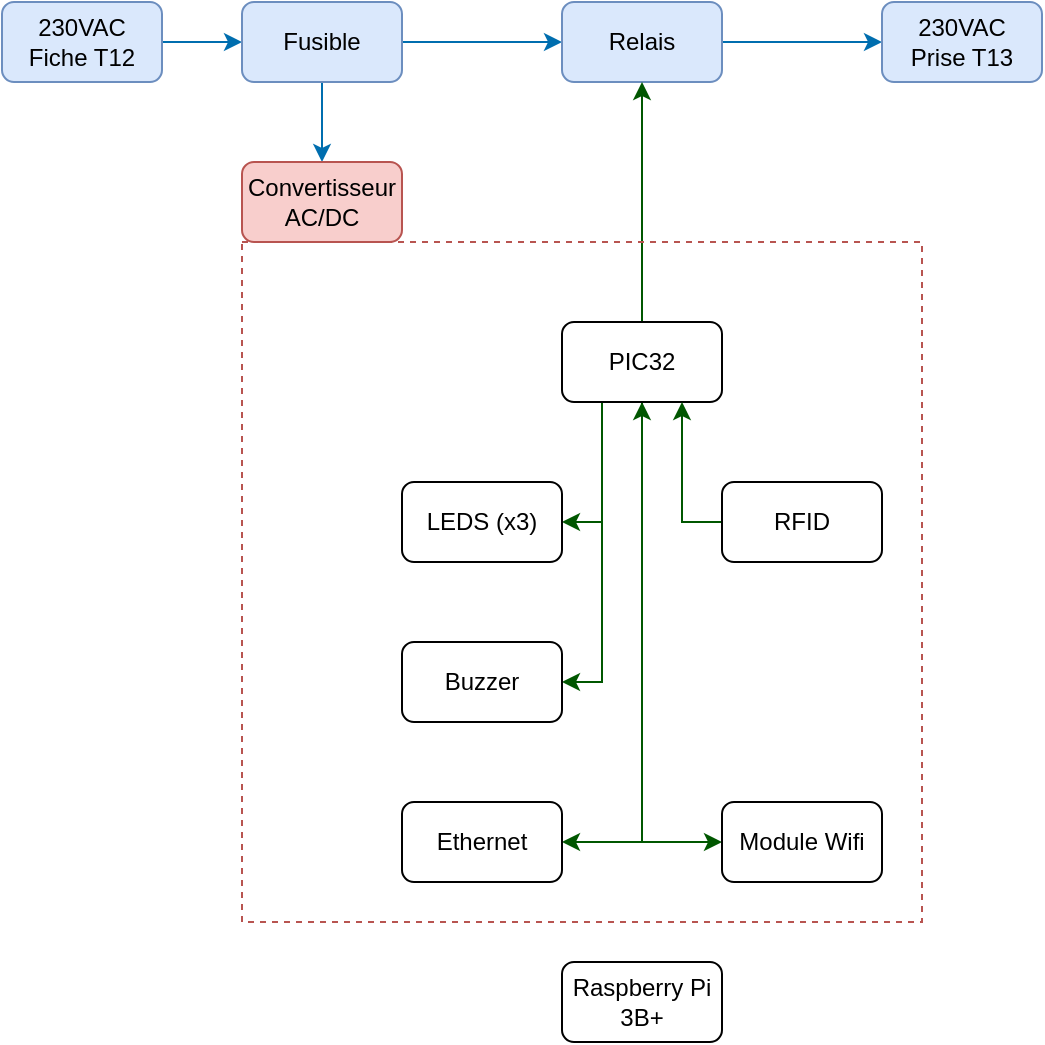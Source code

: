 <mxfile version="21.6.8" type="device">
  <diagram name="Page-1" id="GFefd-R8Ubh76Ls3Jyzs">
    <mxGraphModel dx="1149" dy="637" grid="1" gridSize="10" guides="1" tooltips="1" connect="1" arrows="1" fold="1" page="1" pageScale="1" pageWidth="827" pageHeight="1169" math="0" shadow="0">
      <root>
        <mxCell id="0" />
        <mxCell id="1" parent="0" />
        <mxCell id="6XR-kiDyp3v2Y8RcCGvZ-4" value="" style="edgeStyle=orthogonalEdgeStyle;rounded=0;orthogonalLoop=1;jettySize=auto;html=1;fillColor=#1ba1e2;strokeColor=#006EAF;" edge="1" parent="1" source="6XR-kiDyp3v2Y8RcCGvZ-1" target="6XR-kiDyp3v2Y8RcCGvZ-2">
          <mxGeometry relative="1" as="geometry" />
        </mxCell>
        <mxCell id="6XR-kiDyp3v2Y8RcCGvZ-1" value="230VAC&lt;br&gt;Fiche T12" style="rounded=1;whiteSpace=wrap;html=1;fillColor=#dae8fc;strokeColor=#6c8ebf;" vertex="1" parent="1">
          <mxGeometry x="120" y="40" width="80" height="40" as="geometry" />
        </mxCell>
        <mxCell id="6XR-kiDyp3v2Y8RcCGvZ-6" value="" style="edgeStyle=orthogonalEdgeStyle;rounded=0;orthogonalLoop=1;jettySize=auto;html=1;fillColor=#1ba1e2;strokeColor=#006EAF;" edge="1" parent="1" source="6XR-kiDyp3v2Y8RcCGvZ-2" target="6XR-kiDyp3v2Y8RcCGvZ-5">
          <mxGeometry relative="1" as="geometry" />
        </mxCell>
        <mxCell id="6XR-kiDyp3v2Y8RcCGvZ-11" value="" style="edgeStyle=orthogonalEdgeStyle;rounded=0;orthogonalLoop=1;jettySize=auto;html=1;fillColor=#1ba1e2;strokeColor=#006EAF;" edge="1" parent="1" source="6XR-kiDyp3v2Y8RcCGvZ-2" target="6XR-kiDyp3v2Y8RcCGvZ-9">
          <mxGeometry relative="1" as="geometry" />
        </mxCell>
        <mxCell id="6XR-kiDyp3v2Y8RcCGvZ-2" value="Fusible" style="rounded=1;whiteSpace=wrap;html=1;fillColor=#dae8fc;strokeColor=#6c8ebf;" vertex="1" parent="1">
          <mxGeometry x="240" y="40" width="80" height="40" as="geometry" />
        </mxCell>
        <mxCell id="6XR-kiDyp3v2Y8RcCGvZ-8" value="" style="edgeStyle=orthogonalEdgeStyle;rounded=0;orthogonalLoop=1;jettySize=auto;html=1;fillColor=#1ba1e2;strokeColor=#006EAF;" edge="1" parent="1" source="6XR-kiDyp3v2Y8RcCGvZ-5" target="6XR-kiDyp3v2Y8RcCGvZ-7">
          <mxGeometry relative="1" as="geometry" />
        </mxCell>
        <mxCell id="6XR-kiDyp3v2Y8RcCGvZ-5" value="Relais" style="rounded=1;whiteSpace=wrap;html=1;fillColor=#dae8fc;strokeColor=#6c8ebf;" vertex="1" parent="1">
          <mxGeometry x="400" y="40" width="80" height="40" as="geometry" />
        </mxCell>
        <mxCell id="6XR-kiDyp3v2Y8RcCGvZ-7" value="230VAC&lt;br&gt;Prise T13" style="rounded=1;whiteSpace=wrap;html=1;fillColor=#dae8fc;strokeColor=#6c8ebf;" vertex="1" parent="1">
          <mxGeometry x="560" y="40" width="80" height="40" as="geometry" />
        </mxCell>
        <mxCell id="6XR-kiDyp3v2Y8RcCGvZ-9" value="Convertisseur AC/DC" style="rounded=1;whiteSpace=wrap;html=1;fillColor=#f8cecc;strokeColor=#b85450;" vertex="1" parent="1">
          <mxGeometry x="240" y="120" width="80" height="40" as="geometry" />
        </mxCell>
        <mxCell id="6XR-kiDyp3v2Y8RcCGvZ-14" value="" style="edgeStyle=orthogonalEdgeStyle;rounded=0;orthogonalLoop=1;jettySize=auto;html=1;fillColor=#008a00;strokeColor=#005700;" edge="1" parent="1" source="6XR-kiDyp3v2Y8RcCGvZ-12" target="6XR-kiDyp3v2Y8RcCGvZ-5">
          <mxGeometry relative="1" as="geometry" />
        </mxCell>
        <mxCell id="6XR-kiDyp3v2Y8RcCGvZ-35" style="edgeStyle=orthogonalEdgeStyle;rounded=0;orthogonalLoop=1;jettySize=auto;html=1;exitX=0.25;exitY=1;exitDx=0;exitDy=0;entryX=1;entryY=0.5;entryDx=0;entryDy=0;fillColor=#008a00;strokeColor=#005700;" edge="1" parent="1" source="6XR-kiDyp3v2Y8RcCGvZ-12" target="6XR-kiDyp3v2Y8RcCGvZ-17">
          <mxGeometry relative="1" as="geometry" />
        </mxCell>
        <mxCell id="6XR-kiDyp3v2Y8RcCGvZ-36" style="edgeStyle=orthogonalEdgeStyle;rounded=0;orthogonalLoop=1;jettySize=auto;html=1;exitX=0.5;exitY=1;exitDx=0;exitDy=0;entryX=1;entryY=0.5;entryDx=0;entryDy=0;fillColor=#008a00;strokeColor=#005700;" edge="1" parent="1" source="6XR-kiDyp3v2Y8RcCGvZ-12" target="6XR-kiDyp3v2Y8RcCGvZ-21">
          <mxGeometry relative="1" as="geometry" />
        </mxCell>
        <mxCell id="6XR-kiDyp3v2Y8RcCGvZ-38" style="edgeStyle=orthogonalEdgeStyle;rounded=0;orthogonalLoop=1;jettySize=auto;html=1;exitX=0.25;exitY=1;exitDx=0;exitDy=0;entryX=1;entryY=0.5;entryDx=0;entryDy=0;fillColor=#008a00;strokeColor=#005700;" edge="1" parent="1" source="6XR-kiDyp3v2Y8RcCGvZ-12" target="6XR-kiDyp3v2Y8RcCGvZ-15">
          <mxGeometry relative="1" as="geometry" />
        </mxCell>
        <mxCell id="6XR-kiDyp3v2Y8RcCGvZ-39" style="edgeStyle=orthogonalEdgeStyle;rounded=0;orthogonalLoop=1;jettySize=auto;html=1;exitX=0.5;exitY=1;exitDx=0;exitDy=0;entryX=0;entryY=0.5;entryDx=0;entryDy=0;startArrow=classic;startFill=1;fillColor=#008a00;strokeColor=#005700;" edge="1" parent="1" source="6XR-kiDyp3v2Y8RcCGvZ-12" target="6XR-kiDyp3v2Y8RcCGvZ-22">
          <mxGeometry relative="1" as="geometry" />
        </mxCell>
        <mxCell id="6XR-kiDyp3v2Y8RcCGvZ-12" value="PIC32" style="rounded=1;whiteSpace=wrap;html=1;" vertex="1" parent="1">
          <mxGeometry x="400" y="200" width="80" height="40" as="geometry" />
        </mxCell>
        <mxCell id="6XR-kiDyp3v2Y8RcCGvZ-15" value="LEDS (x3)" style="rounded=1;whiteSpace=wrap;html=1;" vertex="1" parent="1">
          <mxGeometry x="320" y="280" width="80" height="40" as="geometry" />
        </mxCell>
        <mxCell id="6XR-kiDyp3v2Y8RcCGvZ-17" value="Buzzer" style="rounded=1;whiteSpace=wrap;html=1;" vertex="1" parent="1">
          <mxGeometry x="320" y="360" width="80" height="40" as="geometry" />
        </mxCell>
        <mxCell id="6XR-kiDyp3v2Y8RcCGvZ-21" value="Ethernet" style="rounded=1;whiteSpace=wrap;html=1;" vertex="1" parent="1">
          <mxGeometry x="320" y="440" width="80" height="40" as="geometry" />
        </mxCell>
        <mxCell id="6XR-kiDyp3v2Y8RcCGvZ-22" value="Module Wifi" style="rounded=1;whiteSpace=wrap;html=1;" vertex="1" parent="1">
          <mxGeometry x="480" y="440" width="80" height="40" as="geometry" />
        </mxCell>
        <mxCell id="6XR-kiDyp3v2Y8RcCGvZ-41" style="edgeStyle=orthogonalEdgeStyle;rounded=0;orthogonalLoop=1;jettySize=auto;html=1;exitX=0;exitY=0.5;exitDx=0;exitDy=0;entryX=0.75;entryY=1;entryDx=0;entryDy=0;fillColor=#008a00;strokeColor=#005700;" edge="1" parent="1" source="6XR-kiDyp3v2Y8RcCGvZ-23" target="6XR-kiDyp3v2Y8RcCGvZ-12">
          <mxGeometry relative="1" as="geometry" />
        </mxCell>
        <mxCell id="6XR-kiDyp3v2Y8RcCGvZ-23" value="RFID" style="rounded=1;whiteSpace=wrap;html=1;" vertex="1" parent="1">
          <mxGeometry x="480" y="280" width="80" height="40" as="geometry" />
        </mxCell>
        <mxCell id="6XR-kiDyp3v2Y8RcCGvZ-42" value="" style="rounded=0;whiteSpace=wrap;html=1;fillColor=none;dashed=1;strokeColor=#b85450;" vertex="1" parent="1">
          <mxGeometry x="240" y="160" width="340" height="340" as="geometry" />
        </mxCell>
        <mxCell id="6XR-kiDyp3v2Y8RcCGvZ-46" value="Raspberry Pi 3B+" style="rounded=1;whiteSpace=wrap;html=1;" vertex="1" parent="1">
          <mxGeometry x="400" y="520" width="80" height="40" as="geometry" />
        </mxCell>
      </root>
    </mxGraphModel>
  </diagram>
</mxfile>

